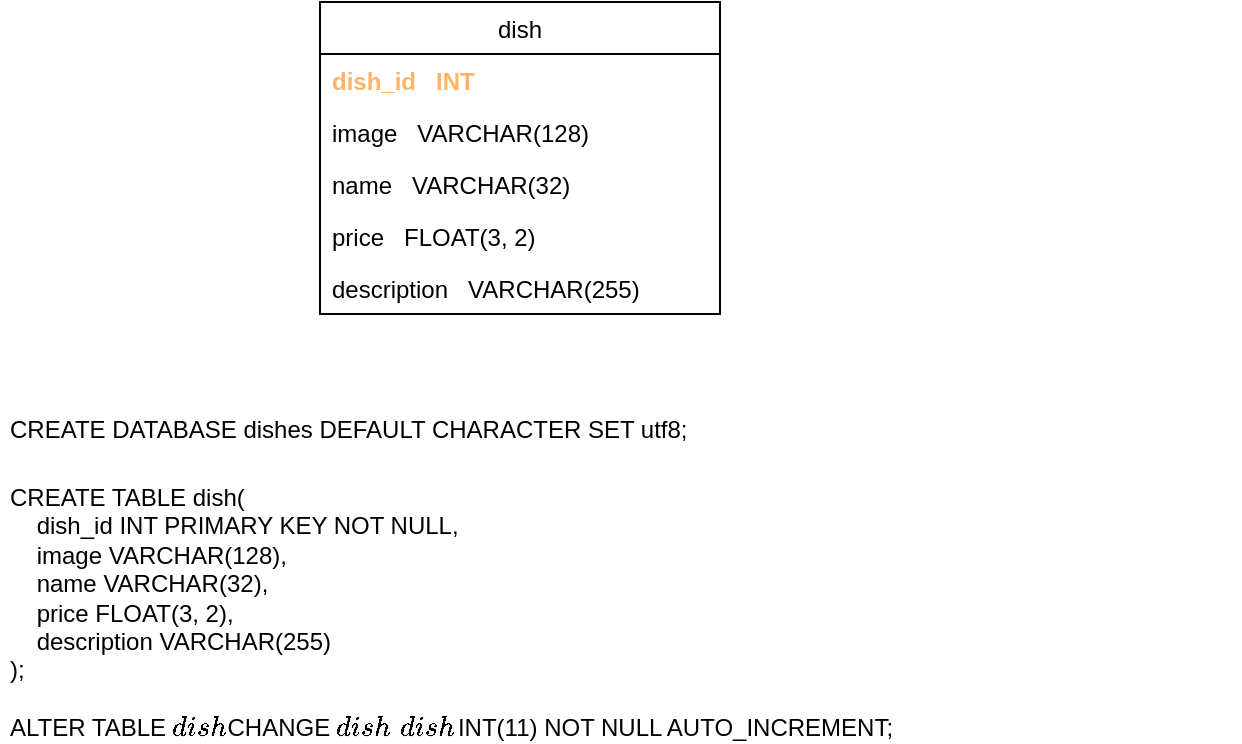 <mxfile>
    <diagram id="srDr_CU-v5JJxaSTNoaT" name="Page-1">
        <mxGraphModel dx="1067" dy="613" grid="1" gridSize="10" guides="1" tooltips="1" connect="1" arrows="1" fold="1" page="1" pageScale="1" pageWidth="827" pageHeight="1169" math="0" shadow="0">
            <root>
                <mxCell id="0"/>
                <mxCell id="1" parent="0"/>
                <mxCell id="2" value="dish" style="swimlane;fontStyle=0;childLayout=stackLayout;horizontal=1;startSize=26;fillColor=none;horizontalStack=0;resizeParent=1;resizeParentMax=0;resizeLast=0;collapsible=1;marginBottom=0;" vertex="1" parent="1">
                    <mxGeometry x="320" y="40" width="200" height="156" as="geometry"/>
                </mxCell>
                <mxCell id="3" value="dish_id   INT" style="text;strokeColor=none;fillColor=none;align=left;verticalAlign=top;spacingLeft=4;spacingRight=4;overflow=hidden;rotatable=0;points=[[0,0.5],[1,0.5]];portConstraint=eastwest;fontColor=#FFB366;fontStyle=1" vertex="1" parent="2">
                    <mxGeometry y="26" width="200" height="26" as="geometry"/>
                </mxCell>
                <mxCell id="4" value="image   VARCHAR(128)" style="text;strokeColor=none;fillColor=none;align=left;verticalAlign=top;spacingLeft=4;spacingRight=4;overflow=hidden;rotatable=0;points=[[0,0.5],[1,0.5]];portConstraint=eastwest;" vertex="1" parent="2">
                    <mxGeometry y="52" width="200" height="26" as="geometry"/>
                </mxCell>
                <mxCell id="5" value="name   VARCHAR(32)" style="text;strokeColor=none;fillColor=none;align=left;verticalAlign=top;spacingLeft=4;spacingRight=4;overflow=hidden;rotatable=0;points=[[0,0.5],[1,0.5]];portConstraint=eastwest;" vertex="1" parent="2">
                    <mxGeometry y="78" width="200" height="26" as="geometry"/>
                </mxCell>
                <mxCell id="6" value="price   FLOAT(3, 2)" style="text;strokeColor=none;fillColor=none;align=left;verticalAlign=top;spacingLeft=4;spacingRight=4;overflow=hidden;rotatable=0;points=[[0,0.5],[1,0.5]];portConstraint=eastwest;" vertex="1" parent="2">
                    <mxGeometry y="104" width="200" height="26" as="geometry"/>
                </mxCell>
                <mxCell id="7" value="description   VARCHAR(255)" style="text;strokeColor=none;fillColor=none;align=left;verticalAlign=top;spacingLeft=4;spacingRight=4;overflow=hidden;rotatable=0;points=[[0,0.5],[1,0.5]];portConstraint=eastwest;fontColor=default;fontStyle=0;" vertex="1" parent="2">
                    <mxGeometry y="130" width="200" height="26" as="geometry"/>
                </mxCell>
                <mxCell id="qyA27ub7ats5O-v8X3av-9" value="&lt;h1&gt;&lt;span style=&quot;font-size: 12px ; font-weight: normal&quot;&gt;CREATE DATABASE dishes DEFAULT CHARACTER SET utf8;&lt;/span&gt;&lt;br&gt;&lt;/h1&gt;&lt;div&gt;&lt;div&gt;CREATE TABLE dish(&lt;/div&gt;&lt;div&gt;&amp;nbsp; &amp;nbsp; dish_id INT PRIMARY KEY NOT NULL,&lt;/div&gt;&lt;div&gt;&amp;nbsp; &amp;nbsp; image VARCHAR(128),&lt;/div&gt;&lt;div&gt;&amp;nbsp; &amp;nbsp; name VARCHAR(32),&lt;/div&gt;&lt;div&gt;&amp;nbsp; &amp;nbsp; price FLOAT(3, 2),&lt;/div&gt;&lt;div&gt;&amp;nbsp; &amp;nbsp; description VARCHAR(255)&lt;/div&gt;&lt;div&gt;);&lt;/div&gt;&lt;div&gt;&lt;br&gt;&lt;/div&gt;&lt;div&gt;ALTER TABLE `dish`CHANGE `dish_id` `dish_id`INT(11) NOT NULL AUTO_INCREMENT;&amp;nbsp; &amp;nbsp;&lt;/div&gt;&lt;/div&gt;" style="text;html=1;strokeColor=none;fillColor=none;spacing=5;spacingTop=-20;whiteSpace=wrap;overflow=hidden;rounded=0;fontColor=default;" vertex="1" parent="1">
                    <mxGeometry x="160" y="230" width="620" height="180" as="geometry"/>
                </mxCell>
            </root>
        </mxGraphModel>
    </diagram>
</mxfile>